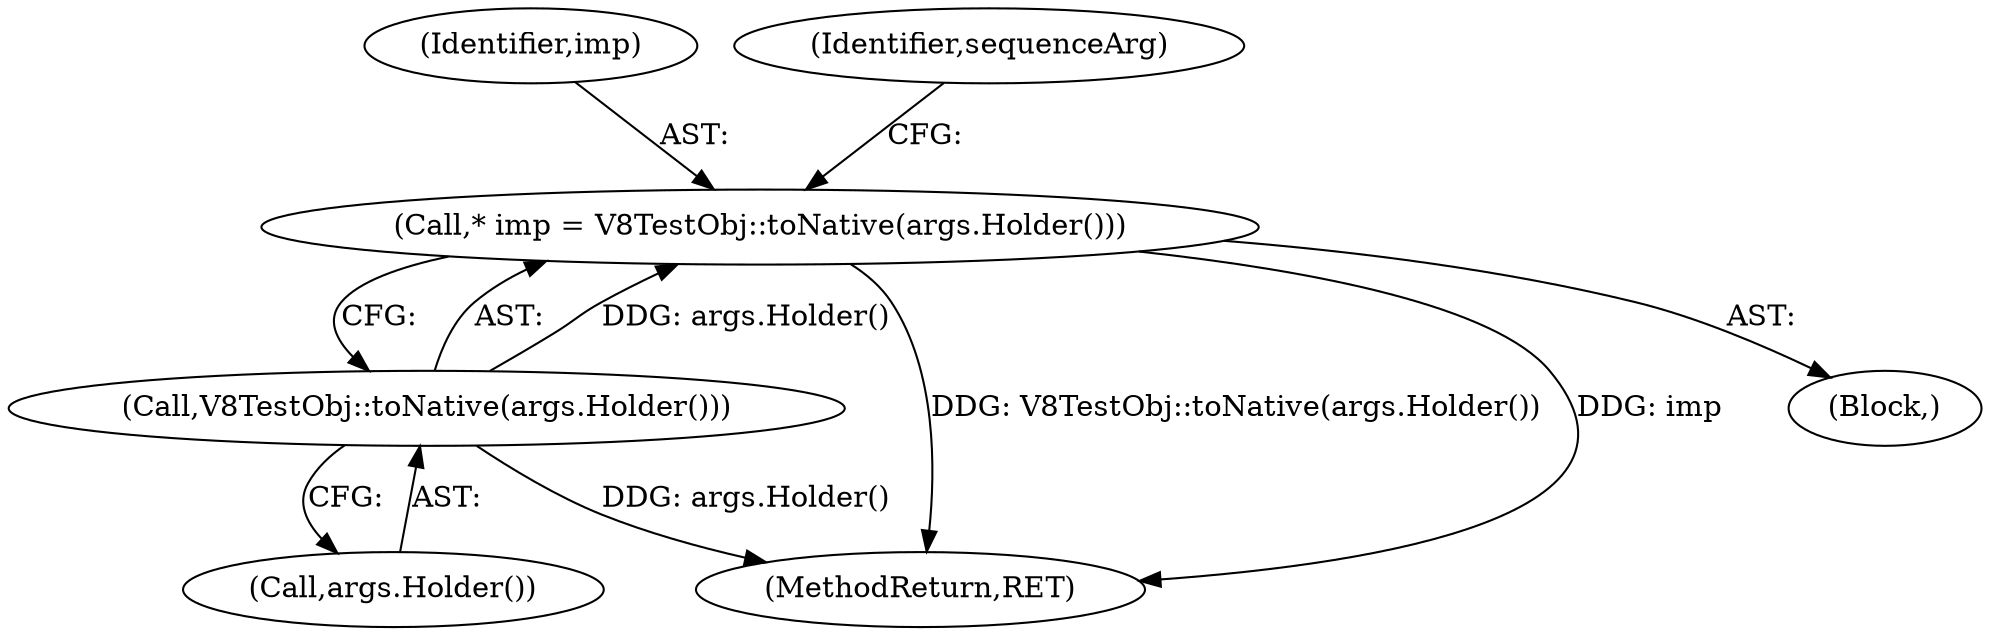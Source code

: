 digraph "0_Chrome_e9372a1bfd3588a80fcf49aa07321f0971dd6091_26@pointer" {
"1000112" [label="(Call,* imp = V8TestObj::toNative(args.Holder()))"];
"1000114" [label="(Call,V8TestObj::toNative(args.Holder()))"];
"1000115" [label="(Call,args.Holder())"];
"1000113" [label="(Identifier,imp)"];
"1000117" [label="(Identifier,sequenceArg)"];
"1000114" [label="(Call,V8TestObj::toNative(args.Holder()))"];
"1000118" [label="(MethodReturn,RET)"];
"1000102" [label="(Block,)"];
"1000112" [label="(Call,* imp = V8TestObj::toNative(args.Holder()))"];
"1000112" -> "1000102"  [label="AST: "];
"1000112" -> "1000114"  [label="CFG: "];
"1000113" -> "1000112"  [label="AST: "];
"1000114" -> "1000112"  [label="AST: "];
"1000117" -> "1000112"  [label="CFG: "];
"1000112" -> "1000118"  [label="DDG: V8TestObj::toNative(args.Holder())"];
"1000112" -> "1000118"  [label="DDG: imp"];
"1000114" -> "1000112"  [label="DDG: args.Holder()"];
"1000114" -> "1000115"  [label="CFG: "];
"1000115" -> "1000114"  [label="AST: "];
"1000114" -> "1000118"  [label="DDG: args.Holder()"];
}
